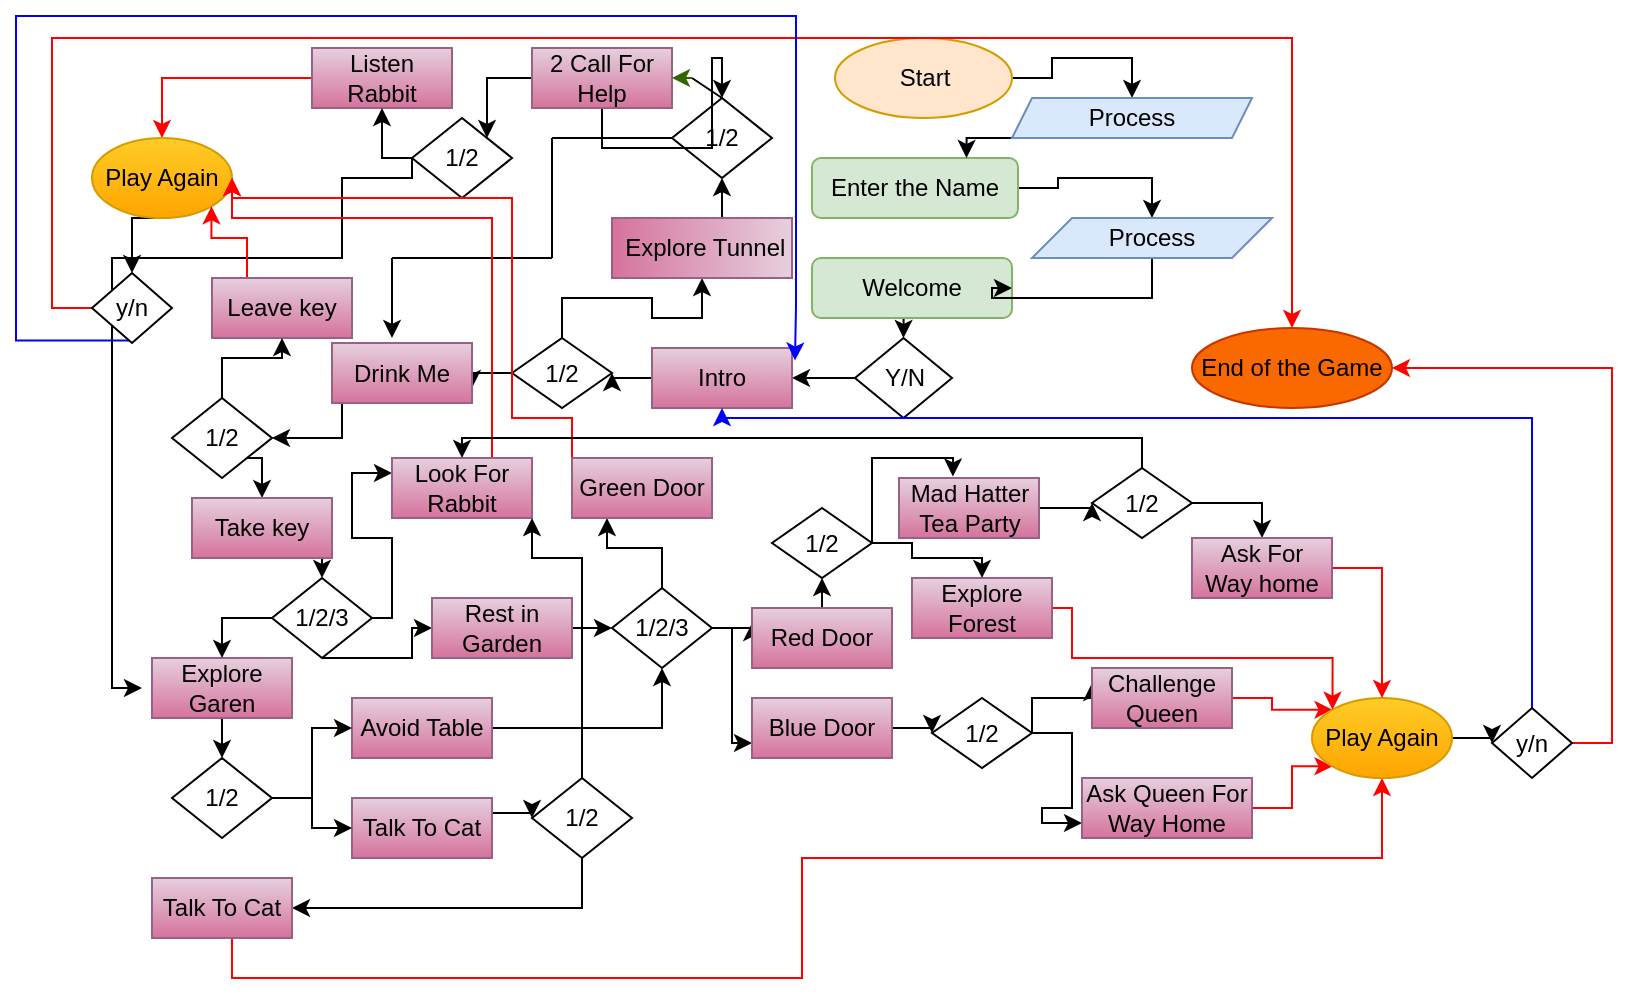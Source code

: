 <mxfile version="24.8.3">
  <diagram id="C5RBs43oDa-KdzZeNtuy" name="Page-1">
    <mxGraphModel dx="1903" dy="1716" grid="1" gridSize="10" guides="1" tooltips="1" connect="1" arrows="1" fold="1" page="1" pageScale="1" pageWidth="827" pageHeight="1169" math="0" shadow="0">
      <root>
        <mxCell id="WIyWlLk6GJQsqaUBKTNV-0" />
        <mxCell id="WIyWlLk6GJQsqaUBKTNV-1" parent="WIyWlLk6GJQsqaUBKTNV-0" />
        <mxCell id="_bW6Bb8Mx8YTXIlW3waP-9" style="edgeStyle=orthogonalEdgeStyle;rounded=0;orthogonalLoop=1;jettySize=auto;html=1;exitX=1;exitY=0.5;exitDx=0;exitDy=0;entryX=0.5;entryY=0;entryDx=0;entryDy=0;" edge="1" parent="WIyWlLk6GJQsqaUBKTNV-1" source="_bW6Bb8Mx8YTXIlW3waP-1" target="_bW6Bb8Mx8YTXIlW3waP-6">
          <mxGeometry relative="1" as="geometry" />
        </mxCell>
        <mxCell id="_bW6Bb8Mx8YTXIlW3waP-1" value="Enter the Name" style="rounded=1;whiteSpace=wrap;html=1;fillColor=#d5e8d4;strokeColor=#82b366;" vertex="1" parent="WIyWlLk6GJQsqaUBKTNV-1">
          <mxGeometry x="370" y="60" width="103" height="30" as="geometry" />
        </mxCell>
        <mxCell id="_bW6Bb8Mx8YTXIlW3waP-13" style="edgeStyle=orthogonalEdgeStyle;rounded=0;orthogonalLoop=1;jettySize=auto;html=1;exitX=0.5;exitY=1;exitDx=0;exitDy=0;entryX=0.5;entryY=0;entryDx=0;entryDy=0;" edge="1" parent="WIyWlLk6GJQsqaUBKTNV-1" source="_bW6Bb8Mx8YTXIlW3waP-2" target="_bW6Bb8Mx8YTXIlW3waP-12">
          <mxGeometry relative="1" as="geometry" />
        </mxCell>
        <mxCell id="_bW6Bb8Mx8YTXIlW3waP-2" value="Welcome" style="rounded=1;whiteSpace=wrap;html=1;fillColor=#d5e8d4;strokeColor=#82b366;" vertex="1" parent="WIyWlLk6GJQsqaUBKTNV-1">
          <mxGeometry x="370" y="110" width="100" height="30" as="geometry" />
        </mxCell>
        <mxCell id="_bW6Bb8Mx8YTXIlW3waP-8" style="edgeStyle=orthogonalEdgeStyle;rounded=0;orthogonalLoop=1;jettySize=auto;html=1;exitX=1;exitY=0.5;exitDx=0;exitDy=0;entryX=0.5;entryY=0;entryDx=0;entryDy=0;" edge="1" parent="WIyWlLk6GJQsqaUBKTNV-1" source="_bW6Bb8Mx8YTXIlW3waP-5" target="_bW6Bb8Mx8YTXIlW3waP-7">
          <mxGeometry relative="1" as="geometry" />
        </mxCell>
        <mxCell id="_bW6Bb8Mx8YTXIlW3waP-5" value="Start" style="ellipse;whiteSpace=wrap;html=1;fillColor=#ffe6cc;strokeColor=#d79b00;" vertex="1" parent="WIyWlLk6GJQsqaUBKTNV-1">
          <mxGeometry x="381.5" width="88.5" height="40" as="geometry" />
        </mxCell>
        <mxCell id="_bW6Bb8Mx8YTXIlW3waP-10" style="edgeStyle=orthogonalEdgeStyle;rounded=0;orthogonalLoop=1;jettySize=auto;html=1;exitX=0.5;exitY=1;exitDx=0;exitDy=0;entryX=1;entryY=0.5;entryDx=0;entryDy=0;" edge="1" parent="WIyWlLk6GJQsqaUBKTNV-1" source="_bW6Bb8Mx8YTXIlW3waP-6" target="_bW6Bb8Mx8YTXIlW3waP-2">
          <mxGeometry relative="1" as="geometry" />
        </mxCell>
        <mxCell id="_bW6Bb8Mx8YTXIlW3waP-6" value="Process" style="shape=parallelogram;perimeter=parallelogramPerimeter;whiteSpace=wrap;html=1;fixedSize=1;fillColor=#dae8fc;strokeColor=#6c8ebf;" vertex="1" parent="WIyWlLk6GJQsqaUBKTNV-1">
          <mxGeometry x="480" y="90" width="120" height="20" as="geometry" />
        </mxCell>
        <mxCell id="_bW6Bb8Mx8YTXIlW3waP-11" style="edgeStyle=orthogonalEdgeStyle;rounded=0;orthogonalLoop=1;jettySize=auto;html=1;exitX=0;exitY=1;exitDx=0;exitDy=0;entryX=0.75;entryY=0;entryDx=0;entryDy=0;" edge="1" parent="WIyWlLk6GJQsqaUBKTNV-1" source="_bW6Bb8Mx8YTXIlW3waP-7" target="_bW6Bb8Mx8YTXIlW3waP-1">
          <mxGeometry relative="1" as="geometry" />
        </mxCell>
        <mxCell id="_bW6Bb8Mx8YTXIlW3waP-7" value="Process" style="shape=parallelogram;perimeter=parallelogramPerimeter;whiteSpace=wrap;html=1;fixedSize=1;size=10;fillColor=#dae8fc;strokeColor=#6c8ebf;" vertex="1" parent="WIyWlLk6GJQsqaUBKTNV-1">
          <mxGeometry x="470" y="30" width="120" height="20" as="geometry" />
        </mxCell>
        <mxCell id="_bW6Bb8Mx8YTXIlW3waP-15" style="edgeStyle=orthogonalEdgeStyle;rounded=0;orthogonalLoop=1;jettySize=auto;html=1;exitX=0;exitY=0.5;exitDx=0;exitDy=0;strokeColor=#000000;" edge="1" parent="WIyWlLk6GJQsqaUBKTNV-1" source="_bW6Bb8Mx8YTXIlW3waP-12" target="_bW6Bb8Mx8YTXIlW3waP-14">
          <mxGeometry relative="1" as="geometry" />
        </mxCell>
        <mxCell id="_bW6Bb8Mx8YTXIlW3waP-12" value="Y/N" style="rhombus;whiteSpace=wrap;html=1;" vertex="1" parent="WIyWlLk6GJQsqaUBKTNV-1">
          <mxGeometry x="391.5" y="150" width="48.5" height="40" as="geometry" />
        </mxCell>
        <mxCell id="_bW6Bb8Mx8YTXIlW3waP-17" style="edgeStyle=orthogonalEdgeStyle;rounded=0;orthogonalLoop=1;jettySize=auto;html=1;exitX=0;exitY=0.5;exitDx=0;exitDy=0;entryX=1;entryY=0.5;entryDx=0;entryDy=0;" edge="1" parent="WIyWlLk6GJQsqaUBKTNV-1" source="_bW6Bb8Mx8YTXIlW3waP-14" target="_bW6Bb8Mx8YTXIlW3waP-16">
          <mxGeometry relative="1" as="geometry" />
        </mxCell>
        <mxCell id="_bW6Bb8Mx8YTXIlW3waP-14" value="Intro" style="rounded=0;whiteSpace=wrap;html=1;fillColor=#e6d0de;gradientColor=#d5739d;strokeColor=#996185;" vertex="1" parent="WIyWlLk6GJQsqaUBKTNV-1">
          <mxGeometry x="290" y="155" width="70" height="30" as="geometry" />
        </mxCell>
        <mxCell id="_bW6Bb8Mx8YTXIlW3waP-20" style="edgeStyle=orthogonalEdgeStyle;rounded=0;orthogonalLoop=1;jettySize=auto;html=1;exitX=0.5;exitY=0;exitDx=0;exitDy=0;" edge="1" parent="WIyWlLk6GJQsqaUBKTNV-1" source="_bW6Bb8Mx8YTXIlW3waP-16" target="_bW6Bb8Mx8YTXIlW3waP-18">
          <mxGeometry relative="1" as="geometry" />
        </mxCell>
        <mxCell id="_bW6Bb8Mx8YTXIlW3waP-22" style="edgeStyle=orthogonalEdgeStyle;rounded=0;orthogonalLoop=1;jettySize=auto;html=1;exitX=0;exitY=0.5;exitDx=0;exitDy=0;entryX=1;entryY=0.75;entryDx=0;entryDy=0;" edge="1" parent="WIyWlLk6GJQsqaUBKTNV-1" source="_bW6Bb8Mx8YTXIlW3waP-16" target="_bW6Bb8Mx8YTXIlW3waP-19">
          <mxGeometry relative="1" as="geometry" />
        </mxCell>
        <mxCell id="_bW6Bb8Mx8YTXIlW3waP-16" value="1/2" style="rhombus;whiteSpace=wrap;html=1;" vertex="1" parent="WIyWlLk6GJQsqaUBKTNV-1">
          <mxGeometry x="220" y="150" width="50" height="35" as="geometry" />
        </mxCell>
        <mxCell id="_bW6Bb8Mx8YTXIlW3waP-31" style="edgeStyle=orthogonalEdgeStyle;rounded=0;orthogonalLoop=1;jettySize=auto;html=1;exitX=0;exitY=0.5;exitDx=0;exitDy=0;entryX=0.5;entryY=1;entryDx=0;entryDy=0;" edge="1" parent="WIyWlLk6GJQsqaUBKTNV-1" source="_bW6Bb8Mx8YTXIlW3waP-18" target="_bW6Bb8Mx8YTXIlW3waP-23">
          <mxGeometry relative="1" as="geometry" />
        </mxCell>
        <mxCell id="_bW6Bb8Mx8YTXIlW3waP-18" value="&amp;nbsp;Explore Tunnel" style="rounded=0;whiteSpace=wrap;html=1;fillColor=#e6d0de;gradientColor=#d5739d;strokeColor=#996185;direction=south;" vertex="1" parent="WIyWlLk6GJQsqaUBKTNV-1">
          <mxGeometry x="270" y="90" width="90" height="30" as="geometry" />
        </mxCell>
        <mxCell id="_bW6Bb8Mx8YTXIlW3waP-59" style="edgeStyle=orthogonalEdgeStyle;rounded=0;orthogonalLoop=1;jettySize=auto;html=1;exitX=0.5;exitY=1;exitDx=0;exitDy=0;entryX=1;entryY=0.5;entryDx=0;entryDy=0;" edge="1" parent="WIyWlLk6GJQsqaUBKTNV-1" source="_bW6Bb8Mx8YTXIlW3waP-19" target="_bW6Bb8Mx8YTXIlW3waP-53">
          <mxGeometry relative="1" as="geometry">
            <Array as="points">
              <mxPoint x="135" y="200" />
            </Array>
          </mxGeometry>
        </mxCell>
        <mxCell id="_bW6Bb8Mx8YTXIlW3waP-19" value="Drink Me" style="rounded=0;whiteSpace=wrap;html=1;fillColor=#e6d0de;gradientColor=#d5739d;strokeColor=#996185;" vertex="1" parent="WIyWlLk6GJQsqaUBKTNV-1">
          <mxGeometry x="130" y="152.5" width="70" height="30" as="geometry" />
        </mxCell>
        <mxCell id="_bW6Bb8Mx8YTXIlW3waP-23" value="1/2" style="rhombus;whiteSpace=wrap;html=1;" vertex="1" parent="WIyWlLk6GJQsqaUBKTNV-1">
          <mxGeometry x="300" y="30" width="50" height="40" as="geometry" />
        </mxCell>
        <mxCell id="_bW6Bb8Mx8YTXIlW3waP-90" style="edgeStyle=orthogonalEdgeStyle;rounded=0;orthogonalLoop=1;jettySize=auto;html=1;exitX=0.5;exitY=1;exitDx=0;exitDy=0;entryX=0.5;entryY=0;entryDx=0;entryDy=0;" edge="1" parent="WIyWlLk6GJQsqaUBKTNV-1" source="_bW6Bb8Mx8YTXIlW3waP-24" target="_bW6Bb8Mx8YTXIlW3waP-89">
          <mxGeometry relative="1" as="geometry" />
        </mxCell>
        <mxCell id="_bW6Bb8Mx8YTXIlW3waP-24" value="Explore Garen" style="rounded=0;whiteSpace=wrap;html=1;fillColor=#e6d0de;gradientColor=#d5739d;strokeColor=#996185;" vertex="1" parent="WIyWlLk6GJQsqaUBKTNV-1">
          <mxGeometry x="40" y="310" width="70" height="30" as="geometry" />
        </mxCell>
        <mxCell id="_bW6Bb8Mx8YTXIlW3waP-51" style="edgeStyle=orthogonalEdgeStyle;rounded=0;orthogonalLoop=1;jettySize=auto;html=1;exitX=0;exitY=0.5;exitDx=0;exitDy=0;entryX=0.5;entryY=0;entryDx=0;entryDy=0;strokeColor=#FF0000;" edge="1" parent="WIyWlLk6GJQsqaUBKTNV-1" source="_bW6Bb8Mx8YTXIlW3waP-25" target="_bW6Bb8Mx8YTXIlW3waP-40">
          <mxGeometry relative="1" as="geometry" />
        </mxCell>
        <mxCell id="_bW6Bb8Mx8YTXIlW3waP-25" value="Listen Rabbit" style="rounded=0;whiteSpace=wrap;html=1;fillColor=#e6d0de;gradientColor=#d5739d;strokeColor=#996185;" vertex="1" parent="WIyWlLk6GJQsqaUBKTNV-1">
          <mxGeometry x="120" y="5" width="70" height="30" as="geometry" />
        </mxCell>
        <mxCell id="_bW6Bb8Mx8YTXIlW3waP-29" style="edgeStyle=orthogonalEdgeStyle;rounded=0;orthogonalLoop=1;jettySize=auto;html=1;exitX=0.5;exitY=1;exitDx=0;exitDy=0;" edge="1" parent="WIyWlLk6GJQsqaUBKTNV-1" source="_bW6Bb8Mx8YTXIlW3waP-26" target="_bW6Bb8Mx8YTXIlW3waP-26">
          <mxGeometry relative="1" as="geometry" />
        </mxCell>
        <mxCell id="_bW6Bb8Mx8YTXIlW3waP-50" style="edgeStyle=orthogonalEdgeStyle;rounded=0;orthogonalLoop=1;jettySize=auto;html=1;exitX=0;exitY=0.5;exitDx=0;exitDy=0;entryX=1;entryY=0;entryDx=0;entryDy=0;" edge="1" parent="WIyWlLk6GJQsqaUBKTNV-1" source="_bW6Bb8Mx8YTXIlW3waP-26" target="_bW6Bb8Mx8YTXIlW3waP-41">
          <mxGeometry relative="1" as="geometry" />
        </mxCell>
        <mxCell id="_bW6Bb8Mx8YTXIlW3waP-137" value="" style="edgeStyle=orthogonalEdgeStyle;rounded=0;orthogonalLoop=1;jettySize=auto;html=1;" edge="1" parent="WIyWlLk6GJQsqaUBKTNV-1" source="_bW6Bb8Mx8YTXIlW3waP-26" target="_bW6Bb8Mx8YTXIlW3waP-23">
          <mxGeometry relative="1" as="geometry" />
        </mxCell>
        <mxCell id="_bW6Bb8Mx8YTXIlW3waP-26" value="2 Call For Help" style="rounded=0;whiteSpace=wrap;html=1;fillColor=#e6d0de;gradientColor=#d5739d;strokeColor=#996185;" vertex="1" parent="WIyWlLk6GJQsqaUBKTNV-1">
          <mxGeometry x="230" y="5" width="70" height="30" as="geometry" />
        </mxCell>
        <mxCell id="_bW6Bb8Mx8YTXIlW3waP-36" value="" style="endArrow=none;html=1;rounded=0;entryX=0;entryY=0.5;entryDx=0;entryDy=0;strokeColor=#000000;" edge="1" parent="WIyWlLk6GJQsqaUBKTNV-1" target="_bW6Bb8Mx8YTXIlW3waP-23">
          <mxGeometry width="50" height="50" relative="1" as="geometry">
            <mxPoint x="240" y="50" as="sourcePoint" />
            <mxPoint x="440" y="250" as="targetPoint" />
          </mxGeometry>
        </mxCell>
        <mxCell id="_bW6Bb8Mx8YTXIlW3waP-37" value="" style="endArrow=none;html=1;rounded=0;strokeColor=#000000;" edge="1" parent="WIyWlLk6GJQsqaUBKTNV-1">
          <mxGeometry width="50" height="50" relative="1" as="geometry">
            <mxPoint x="240" y="110" as="sourcePoint" />
            <mxPoint x="240" y="50" as="targetPoint" />
          </mxGeometry>
        </mxCell>
        <mxCell id="_bW6Bb8Mx8YTXIlW3waP-38" value="" style="endArrow=none;html=1;rounded=0;strokeColor=#000000;" edge="1" parent="WIyWlLk6GJQsqaUBKTNV-1">
          <mxGeometry width="50" height="50" relative="1" as="geometry">
            <mxPoint x="160" y="110" as="sourcePoint" />
            <mxPoint x="240" y="110" as="targetPoint" />
          </mxGeometry>
        </mxCell>
        <mxCell id="_bW6Bb8Mx8YTXIlW3waP-39" value="" style="endArrow=classic;html=1;rounded=0;strokeColor=#000000;" edge="1" parent="WIyWlLk6GJQsqaUBKTNV-1">
          <mxGeometry width="50" height="50" relative="1" as="geometry">
            <mxPoint x="160" y="110" as="sourcePoint" />
            <mxPoint x="160" y="150" as="targetPoint" />
          </mxGeometry>
        </mxCell>
        <mxCell id="_bW6Bb8Mx8YTXIlW3waP-130" style="edgeStyle=orthogonalEdgeStyle;rounded=0;orthogonalLoop=1;jettySize=auto;html=1;exitX=0.5;exitY=1;exitDx=0;exitDy=0;entryX=0.5;entryY=0;entryDx=0;entryDy=0;" edge="1" parent="WIyWlLk6GJQsqaUBKTNV-1" source="_bW6Bb8Mx8YTXIlW3waP-40" target="_bW6Bb8Mx8YTXIlW3waP-126">
          <mxGeometry relative="1" as="geometry" />
        </mxCell>
        <mxCell id="_bW6Bb8Mx8YTXIlW3waP-40" value="Play Again" style="ellipse;whiteSpace=wrap;html=1;fillColor=#ffcd28;gradientColor=#ffa500;strokeColor=#d79b00;" vertex="1" parent="WIyWlLk6GJQsqaUBKTNV-1">
          <mxGeometry x="10" y="50" width="70" height="40" as="geometry" />
        </mxCell>
        <mxCell id="_bW6Bb8Mx8YTXIlW3waP-49" style="edgeStyle=orthogonalEdgeStyle;rounded=0;orthogonalLoop=1;jettySize=auto;html=1;exitX=0;exitY=0.5;exitDx=0;exitDy=0;entryX=0.5;entryY=1;entryDx=0;entryDy=0;strokeColor=#000000;" edge="1" parent="WIyWlLk6GJQsqaUBKTNV-1" source="_bW6Bb8Mx8YTXIlW3waP-41" target="_bW6Bb8Mx8YTXIlW3waP-25">
          <mxGeometry relative="1" as="geometry" />
        </mxCell>
        <mxCell id="_bW6Bb8Mx8YTXIlW3waP-57" style="edgeStyle=orthogonalEdgeStyle;rounded=0;orthogonalLoop=1;jettySize=auto;html=1;exitX=0;exitY=0.5;exitDx=0;exitDy=0;entryX=0;entryY=0.5;entryDx=0;entryDy=0;" edge="1" parent="WIyWlLk6GJQsqaUBKTNV-1" source="_bW6Bb8Mx8YTXIlW3waP-41">
          <mxGeometry relative="1" as="geometry">
            <mxPoint x="190" y="80" as="sourcePoint" />
            <mxPoint x="35" y="325" as="targetPoint" />
            <Array as="points">
              <mxPoint x="170" y="70" />
              <mxPoint x="135" y="70" />
              <mxPoint x="135" y="110" />
              <mxPoint x="20" y="110" />
              <mxPoint x="20" y="325" />
            </Array>
          </mxGeometry>
        </mxCell>
        <mxCell id="_bW6Bb8Mx8YTXIlW3waP-41" value="1/2" style="rhombus;whiteSpace=wrap;html=1;" vertex="1" parent="WIyWlLk6GJQsqaUBKTNV-1">
          <mxGeometry x="170" y="40" width="50" height="40" as="geometry" />
        </mxCell>
        <mxCell id="_bW6Bb8Mx8YTXIlW3waP-46" value="" style="endArrow=classic;html=1;rounded=0;entryX=1;entryY=0.5;entryDx=0;entryDy=0;strokeColor=#336600;" edge="1" parent="WIyWlLk6GJQsqaUBKTNV-1" target="_bW6Bb8Mx8YTXIlW3waP-26">
          <mxGeometry width="50" height="50" relative="1" as="geometry">
            <mxPoint x="310" y="20" as="sourcePoint" />
            <mxPoint x="440" y="250" as="targetPoint" />
            <Array as="points" />
          </mxGeometry>
        </mxCell>
        <mxCell id="_bW6Bb8Mx8YTXIlW3waP-47" value="" style="endArrow=none;html=1;rounded=0;entryX=0.5;entryY=0;entryDx=0;entryDy=0;" edge="1" parent="WIyWlLk6GJQsqaUBKTNV-1" target="_bW6Bb8Mx8YTXIlW3waP-23">
          <mxGeometry width="50" height="50" relative="1" as="geometry">
            <mxPoint x="310" y="20" as="sourcePoint" />
            <mxPoint x="440" y="250" as="targetPoint" />
          </mxGeometry>
        </mxCell>
        <mxCell id="_bW6Bb8Mx8YTXIlW3waP-64" style="edgeStyle=orthogonalEdgeStyle;rounded=0;orthogonalLoop=1;jettySize=auto;html=1;exitX=1;exitY=1;exitDx=0;exitDy=0;entryX=0.5;entryY=0;entryDx=0;entryDy=0;" edge="1" parent="WIyWlLk6GJQsqaUBKTNV-1" source="_bW6Bb8Mx8YTXIlW3waP-53" target="_bW6Bb8Mx8YTXIlW3waP-63">
          <mxGeometry relative="1" as="geometry" />
        </mxCell>
        <mxCell id="_bW6Bb8Mx8YTXIlW3waP-53" value="1/2" style="rhombus;whiteSpace=wrap;html=1;" vertex="1" parent="WIyWlLk6GJQsqaUBKTNV-1">
          <mxGeometry x="50" y="180" width="50" height="40" as="geometry" />
        </mxCell>
        <mxCell id="_bW6Bb8Mx8YTXIlW3waP-56" style="edgeStyle=orthogonalEdgeStyle;rounded=0;orthogonalLoop=1;jettySize=auto;html=1;exitX=0.5;exitY=1;exitDx=0;exitDy=0;" edge="1" parent="WIyWlLk6GJQsqaUBKTNV-1" source="_bW6Bb8Mx8YTXIlW3waP-24" target="_bW6Bb8Mx8YTXIlW3waP-24">
          <mxGeometry relative="1" as="geometry" />
        </mxCell>
        <mxCell id="_bW6Bb8Mx8YTXIlW3waP-62" style="edgeStyle=orthogonalEdgeStyle;rounded=0;orthogonalLoop=1;jettySize=auto;html=1;exitX=0.25;exitY=0;exitDx=0;exitDy=0;entryX=1;entryY=1;entryDx=0;entryDy=0;strokeColor=#FF0000;" edge="1" parent="WIyWlLk6GJQsqaUBKTNV-1" source="_bW6Bb8Mx8YTXIlW3waP-60" target="_bW6Bb8Mx8YTXIlW3waP-40">
          <mxGeometry relative="1" as="geometry" />
        </mxCell>
        <mxCell id="_bW6Bb8Mx8YTXIlW3waP-60" value="Leave key" style="rounded=0;whiteSpace=wrap;html=1;fillColor=#e6d0de;gradientColor=#d5739d;strokeColor=#996185;" vertex="1" parent="WIyWlLk6GJQsqaUBKTNV-1">
          <mxGeometry x="70" y="120" width="70" height="30" as="geometry" />
        </mxCell>
        <mxCell id="_bW6Bb8Mx8YTXIlW3waP-61" style="edgeStyle=orthogonalEdgeStyle;rounded=0;orthogonalLoop=1;jettySize=auto;html=1;exitX=0.5;exitY=0;exitDx=0;exitDy=0;" edge="1" parent="WIyWlLk6GJQsqaUBKTNV-1" source="_bW6Bb8Mx8YTXIlW3waP-53" target="_bW6Bb8Mx8YTXIlW3waP-60">
          <mxGeometry relative="1" as="geometry" />
        </mxCell>
        <mxCell id="_bW6Bb8Mx8YTXIlW3waP-66" style="edgeStyle=orthogonalEdgeStyle;rounded=0;orthogonalLoop=1;jettySize=auto;html=1;exitX=0.75;exitY=1;exitDx=0;exitDy=0;entryX=0.5;entryY=0;entryDx=0;entryDy=0;" edge="1" parent="WIyWlLk6GJQsqaUBKTNV-1" source="_bW6Bb8Mx8YTXIlW3waP-63" target="_bW6Bb8Mx8YTXIlW3waP-65">
          <mxGeometry relative="1" as="geometry" />
        </mxCell>
        <mxCell id="_bW6Bb8Mx8YTXIlW3waP-63" value="Take key" style="rounded=0;whiteSpace=wrap;html=1;fillColor=#e6d0de;gradientColor=#d5739d;strokeColor=#996185;" vertex="1" parent="WIyWlLk6GJQsqaUBKTNV-1">
          <mxGeometry x="60" y="230" width="70" height="30" as="geometry" />
        </mxCell>
        <mxCell id="_bW6Bb8Mx8YTXIlW3waP-67" style="edgeStyle=orthogonalEdgeStyle;rounded=0;orthogonalLoop=1;jettySize=auto;html=1;exitX=0;exitY=0.5;exitDx=0;exitDy=0;entryX=0.5;entryY=0;entryDx=0;entryDy=0;" edge="1" parent="WIyWlLk6GJQsqaUBKTNV-1" source="_bW6Bb8Mx8YTXIlW3waP-65" target="_bW6Bb8Mx8YTXIlW3waP-24">
          <mxGeometry relative="1" as="geometry" />
        </mxCell>
        <mxCell id="_bW6Bb8Mx8YTXIlW3waP-70" style="edgeStyle=orthogonalEdgeStyle;rounded=0;orthogonalLoop=1;jettySize=auto;html=1;exitX=1;exitY=0.5;exitDx=0;exitDy=0;entryX=0;entryY=0.25;entryDx=0;entryDy=0;" edge="1" parent="WIyWlLk6GJQsqaUBKTNV-1" source="_bW6Bb8Mx8YTXIlW3waP-65" target="_bW6Bb8Mx8YTXIlW3waP-68">
          <mxGeometry relative="1" as="geometry">
            <Array as="points">
              <mxPoint x="160" y="290" />
              <mxPoint x="160" y="250" />
              <mxPoint x="140" y="250" />
              <mxPoint x="140" y="218" />
            </Array>
          </mxGeometry>
        </mxCell>
        <mxCell id="_bW6Bb8Mx8YTXIlW3waP-72" style="edgeStyle=orthogonalEdgeStyle;rounded=0;orthogonalLoop=1;jettySize=auto;html=1;exitX=0.5;exitY=1;exitDx=0;exitDy=0;entryX=0;entryY=0.5;entryDx=0;entryDy=0;" edge="1" parent="WIyWlLk6GJQsqaUBKTNV-1" source="_bW6Bb8Mx8YTXIlW3waP-65" target="_bW6Bb8Mx8YTXIlW3waP-69">
          <mxGeometry relative="1" as="geometry">
            <Array as="points">
              <mxPoint x="170" y="310" />
              <mxPoint x="170" y="295" />
            </Array>
          </mxGeometry>
        </mxCell>
        <mxCell id="_bW6Bb8Mx8YTXIlW3waP-65" value="1/2/3" style="rhombus;whiteSpace=wrap;html=1;" vertex="1" parent="WIyWlLk6GJQsqaUBKTNV-1">
          <mxGeometry x="100" y="270" width="50" height="40" as="geometry" />
        </mxCell>
        <mxCell id="_bW6Bb8Mx8YTXIlW3waP-71" style="edgeStyle=orthogonalEdgeStyle;rounded=0;orthogonalLoop=1;jettySize=auto;html=1;exitX=0.5;exitY=0;exitDx=0;exitDy=0;entryX=1;entryY=0.5;entryDx=0;entryDy=0;strokeColor=#FF0000;" edge="1" parent="WIyWlLk6GJQsqaUBKTNV-1" source="_bW6Bb8Mx8YTXIlW3waP-68" target="_bW6Bb8Mx8YTXIlW3waP-40">
          <mxGeometry relative="1" as="geometry">
            <Array as="points">
              <mxPoint x="210" y="210" />
              <mxPoint x="210" y="90" />
              <mxPoint x="80" y="90" />
            </Array>
          </mxGeometry>
        </mxCell>
        <mxCell id="_bW6Bb8Mx8YTXIlW3waP-68" value="Look For Rabbit" style="rounded=0;whiteSpace=wrap;html=1;fillColor=#e6d0de;gradientColor=#d5739d;strokeColor=#996185;" vertex="1" parent="WIyWlLk6GJQsqaUBKTNV-1">
          <mxGeometry x="160" y="210" width="70" height="30" as="geometry" />
        </mxCell>
        <mxCell id="_bW6Bb8Mx8YTXIlW3waP-78" style="edgeStyle=orthogonalEdgeStyle;rounded=0;orthogonalLoop=1;jettySize=auto;html=1;exitX=1;exitY=0.5;exitDx=0;exitDy=0;entryX=0;entryY=0.5;entryDx=0;entryDy=0;" edge="1" parent="WIyWlLk6GJQsqaUBKTNV-1" source="_bW6Bb8Mx8YTXIlW3waP-69" target="_bW6Bb8Mx8YTXIlW3waP-73">
          <mxGeometry relative="1" as="geometry" />
        </mxCell>
        <mxCell id="_bW6Bb8Mx8YTXIlW3waP-69" value="Rest in Garden" style="rounded=0;whiteSpace=wrap;html=1;fillColor=#e6d0de;gradientColor=#d5739d;strokeColor=#996185;" vertex="1" parent="WIyWlLk6GJQsqaUBKTNV-1">
          <mxGeometry x="180" y="280" width="70" height="30" as="geometry" />
        </mxCell>
        <mxCell id="_bW6Bb8Mx8YTXIlW3waP-80" style="edgeStyle=orthogonalEdgeStyle;rounded=0;orthogonalLoop=1;jettySize=auto;html=1;exitX=1;exitY=0.5;exitDx=0;exitDy=0;entryX=0;entryY=0.25;entryDx=0;entryDy=0;" edge="1" parent="WIyWlLk6GJQsqaUBKTNV-1" source="_bW6Bb8Mx8YTXIlW3waP-73" target="_bW6Bb8Mx8YTXIlW3waP-75">
          <mxGeometry relative="1" as="geometry" />
        </mxCell>
        <mxCell id="_bW6Bb8Mx8YTXIlW3waP-81" style="edgeStyle=orthogonalEdgeStyle;rounded=0;orthogonalLoop=1;jettySize=auto;html=1;exitX=1;exitY=0.5;exitDx=0;exitDy=0;entryX=0;entryY=0.75;entryDx=0;entryDy=0;" edge="1" parent="WIyWlLk6GJQsqaUBKTNV-1" source="_bW6Bb8Mx8YTXIlW3waP-73" target="_bW6Bb8Mx8YTXIlW3waP-76">
          <mxGeometry relative="1" as="geometry">
            <Array as="points">
              <mxPoint x="330" y="295" />
              <mxPoint x="330" y="353" />
            </Array>
          </mxGeometry>
        </mxCell>
        <mxCell id="_bW6Bb8Mx8YTXIlW3waP-83" style="edgeStyle=orthogonalEdgeStyle;rounded=0;orthogonalLoop=1;jettySize=auto;html=1;exitX=0.5;exitY=0;exitDx=0;exitDy=0;entryX=0.25;entryY=1;entryDx=0;entryDy=0;" edge="1" parent="WIyWlLk6GJQsqaUBKTNV-1" source="_bW6Bb8Mx8YTXIlW3waP-73" target="_bW6Bb8Mx8YTXIlW3waP-74">
          <mxGeometry relative="1" as="geometry" />
        </mxCell>
        <mxCell id="_bW6Bb8Mx8YTXIlW3waP-73" value="1/2/3" style="rhombus;whiteSpace=wrap;html=1;" vertex="1" parent="WIyWlLk6GJQsqaUBKTNV-1">
          <mxGeometry x="270" y="275" width="50" height="40" as="geometry" />
        </mxCell>
        <mxCell id="_bW6Bb8Mx8YTXIlW3waP-84" style="edgeStyle=orthogonalEdgeStyle;rounded=0;orthogonalLoop=1;jettySize=auto;html=1;exitX=0;exitY=0.5;exitDx=0;exitDy=0;entryX=1;entryY=0.5;entryDx=0;entryDy=0;strokeColor=#FF0000;" edge="1" parent="WIyWlLk6GJQsqaUBKTNV-1" source="_bW6Bb8Mx8YTXIlW3waP-74" target="_bW6Bb8Mx8YTXIlW3waP-40">
          <mxGeometry relative="1" as="geometry">
            <Array as="points">
              <mxPoint x="250" y="190" />
              <mxPoint x="220" y="190" />
              <mxPoint x="220" y="80" />
              <mxPoint x="80" y="80" />
            </Array>
          </mxGeometry>
        </mxCell>
        <mxCell id="_bW6Bb8Mx8YTXIlW3waP-74" value="Green Door" style="rounded=0;whiteSpace=wrap;html=1;fillColor=#e6d0de;gradientColor=#d5739d;strokeColor=#996185;" vertex="1" parent="WIyWlLk6GJQsqaUBKTNV-1">
          <mxGeometry x="250" y="210" width="70" height="30" as="geometry" />
        </mxCell>
        <mxCell id="_bW6Bb8Mx8YTXIlW3waP-115" style="edgeStyle=orthogonalEdgeStyle;rounded=0;orthogonalLoop=1;jettySize=auto;html=1;exitX=0.5;exitY=0;exitDx=0;exitDy=0;entryX=0.5;entryY=1;entryDx=0;entryDy=0;" edge="1" parent="WIyWlLk6GJQsqaUBKTNV-1" source="_bW6Bb8Mx8YTXIlW3waP-75" target="_bW6Bb8Mx8YTXIlW3waP-114">
          <mxGeometry relative="1" as="geometry" />
        </mxCell>
        <mxCell id="_bW6Bb8Mx8YTXIlW3waP-75" value="Red Door" style="rounded=0;whiteSpace=wrap;html=1;fillColor=#e6d0de;gradientColor=#d5739d;strokeColor=#996185;" vertex="1" parent="WIyWlLk6GJQsqaUBKTNV-1">
          <mxGeometry x="340" y="285" width="70" height="30" as="geometry" />
        </mxCell>
        <mxCell id="_bW6Bb8Mx8YTXIlW3waP-104" style="edgeStyle=orthogonalEdgeStyle;rounded=0;orthogonalLoop=1;jettySize=auto;html=1;exitX=1;exitY=0.5;exitDx=0;exitDy=0;entryX=0;entryY=0.5;entryDx=0;entryDy=0;" edge="1" parent="WIyWlLk6GJQsqaUBKTNV-1" source="_bW6Bb8Mx8YTXIlW3waP-76" target="_bW6Bb8Mx8YTXIlW3waP-101">
          <mxGeometry relative="1" as="geometry" />
        </mxCell>
        <mxCell id="_bW6Bb8Mx8YTXIlW3waP-76" value="Blue Door" style="rounded=0;whiteSpace=wrap;html=1;fillColor=#e6d0de;gradientColor=#d5739d;strokeColor=#996185;" vertex="1" parent="WIyWlLk6GJQsqaUBKTNV-1">
          <mxGeometry x="340" y="330" width="70" height="30" as="geometry" />
        </mxCell>
        <mxCell id="_bW6Bb8Mx8YTXIlW3waP-93" style="edgeStyle=orthogonalEdgeStyle;rounded=0;orthogonalLoop=1;jettySize=auto;html=1;exitX=1;exitY=0.5;exitDx=0;exitDy=0;entryX=0.5;entryY=1;entryDx=0;entryDy=0;" edge="1" parent="WIyWlLk6GJQsqaUBKTNV-1" source="_bW6Bb8Mx8YTXIlW3waP-86" target="_bW6Bb8Mx8YTXIlW3waP-73">
          <mxGeometry relative="1" as="geometry" />
        </mxCell>
        <mxCell id="_bW6Bb8Mx8YTXIlW3waP-86" value="Avoid Table" style="rounded=0;whiteSpace=wrap;html=1;fillColor=#e6d0de;gradientColor=#d5739d;strokeColor=#996185;" vertex="1" parent="WIyWlLk6GJQsqaUBKTNV-1">
          <mxGeometry x="140" y="330" width="70" height="30" as="geometry" />
        </mxCell>
        <mxCell id="_bW6Bb8Mx8YTXIlW3waP-95" style="edgeStyle=orthogonalEdgeStyle;rounded=0;orthogonalLoop=1;jettySize=auto;html=1;exitX=1;exitY=0.25;exitDx=0;exitDy=0;entryX=0;entryY=0.5;entryDx=0;entryDy=0;" edge="1" parent="WIyWlLk6GJQsqaUBKTNV-1" source="_bW6Bb8Mx8YTXIlW3waP-87" target="_bW6Bb8Mx8YTXIlW3waP-94">
          <mxGeometry relative="1" as="geometry" />
        </mxCell>
        <mxCell id="_bW6Bb8Mx8YTXIlW3waP-87" value="Talk To Cat" style="rounded=0;whiteSpace=wrap;html=1;fillColor=#e6d0de;gradientColor=#d5739d;strokeColor=#996185;" vertex="1" parent="WIyWlLk6GJQsqaUBKTNV-1">
          <mxGeometry x="140" y="380" width="70" height="30" as="geometry" />
        </mxCell>
        <mxCell id="_bW6Bb8Mx8YTXIlW3waP-91" style="edgeStyle=orthogonalEdgeStyle;rounded=0;orthogonalLoop=1;jettySize=auto;html=1;exitX=1;exitY=0.5;exitDx=0;exitDy=0;entryX=0;entryY=0.5;entryDx=0;entryDy=0;" edge="1" parent="WIyWlLk6GJQsqaUBKTNV-1" source="_bW6Bb8Mx8YTXIlW3waP-89" target="_bW6Bb8Mx8YTXIlW3waP-86">
          <mxGeometry relative="1" as="geometry" />
        </mxCell>
        <mxCell id="_bW6Bb8Mx8YTXIlW3waP-92" style="edgeStyle=orthogonalEdgeStyle;rounded=0;orthogonalLoop=1;jettySize=auto;html=1;exitX=1;exitY=0.5;exitDx=0;exitDy=0;entryX=0;entryY=0.5;entryDx=0;entryDy=0;" edge="1" parent="WIyWlLk6GJQsqaUBKTNV-1" source="_bW6Bb8Mx8YTXIlW3waP-89" target="_bW6Bb8Mx8YTXIlW3waP-87">
          <mxGeometry relative="1" as="geometry" />
        </mxCell>
        <mxCell id="_bW6Bb8Mx8YTXIlW3waP-89" value="1/2" style="rhombus;whiteSpace=wrap;html=1;" vertex="1" parent="WIyWlLk6GJQsqaUBKTNV-1">
          <mxGeometry x="50" y="360" width="50" height="40" as="geometry" />
        </mxCell>
        <mxCell id="_bW6Bb8Mx8YTXIlW3waP-96" style="edgeStyle=orthogonalEdgeStyle;rounded=0;orthogonalLoop=1;jettySize=auto;html=1;exitX=0.5;exitY=0;exitDx=0;exitDy=0;entryX=1;entryY=1;entryDx=0;entryDy=0;" edge="1" parent="WIyWlLk6GJQsqaUBKTNV-1" source="_bW6Bb8Mx8YTXIlW3waP-94" target="_bW6Bb8Mx8YTXIlW3waP-68">
          <mxGeometry relative="1" as="geometry">
            <Array as="points">
              <mxPoint x="255" y="260" />
              <mxPoint x="230" y="260" />
            </Array>
          </mxGeometry>
        </mxCell>
        <mxCell id="_bW6Bb8Mx8YTXIlW3waP-98" style="edgeStyle=orthogonalEdgeStyle;rounded=0;orthogonalLoop=1;jettySize=auto;html=1;exitX=0.5;exitY=1;exitDx=0;exitDy=0;entryX=1;entryY=0.5;entryDx=0;entryDy=0;" edge="1" parent="WIyWlLk6GJQsqaUBKTNV-1" source="_bW6Bb8Mx8YTXIlW3waP-94" target="_bW6Bb8Mx8YTXIlW3waP-97">
          <mxGeometry relative="1" as="geometry" />
        </mxCell>
        <mxCell id="_bW6Bb8Mx8YTXIlW3waP-94" value="1/2" style="rhombus;whiteSpace=wrap;html=1;" vertex="1" parent="WIyWlLk6GJQsqaUBKTNV-1">
          <mxGeometry x="230" y="370" width="50" height="40" as="geometry" />
        </mxCell>
        <mxCell id="_bW6Bb8Mx8YTXIlW3waP-124" style="edgeStyle=orthogonalEdgeStyle;rounded=0;orthogonalLoop=1;jettySize=auto;html=1;exitX=0.5;exitY=1;exitDx=0;exitDy=0;entryX=0.5;entryY=1;entryDx=0;entryDy=0;strokeColor=#FF0000;" edge="1" parent="WIyWlLk6GJQsqaUBKTNV-1" source="_bW6Bb8Mx8YTXIlW3waP-97" target="_bW6Bb8Mx8YTXIlW3waP-108">
          <mxGeometry relative="1" as="geometry">
            <mxPoint x="80" y="490" as="sourcePoint" />
            <mxPoint x="660" y="410" as="targetPoint" />
            <Array as="points">
              <mxPoint x="80" y="450" />
              <mxPoint x="80" y="470" />
              <mxPoint x="365" y="470" />
              <mxPoint x="365" y="410" />
              <mxPoint x="655" y="410" />
            </Array>
          </mxGeometry>
        </mxCell>
        <mxCell id="_bW6Bb8Mx8YTXIlW3waP-97" value="Talk To Cat" style="rounded=0;whiteSpace=wrap;html=1;fillColor=#e6d0de;gradientColor=#d5739d;strokeColor=#996185;" vertex="1" parent="WIyWlLk6GJQsqaUBKTNV-1">
          <mxGeometry x="40" y="420" width="70" height="30" as="geometry" />
        </mxCell>
        <mxCell id="_bW6Bb8Mx8YTXIlW3waP-105" style="edgeStyle=orthogonalEdgeStyle;rounded=0;orthogonalLoop=1;jettySize=auto;html=1;exitX=1;exitY=0.5;exitDx=0;exitDy=0;entryX=0;entryY=0.25;entryDx=0;entryDy=0;" edge="1" parent="WIyWlLk6GJQsqaUBKTNV-1" source="_bW6Bb8Mx8YTXIlW3waP-101" target="_bW6Bb8Mx8YTXIlW3waP-102">
          <mxGeometry relative="1" as="geometry">
            <Array as="points">
              <mxPoint x="480" y="330" />
              <mxPoint x="510" y="330" />
            </Array>
          </mxGeometry>
        </mxCell>
        <mxCell id="_bW6Bb8Mx8YTXIlW3waP-107" style="edgeStyle=orthogonalEdgeStyle;rounded=0;orthogonalLoop=1;jettySize=auto;html=1;exitX=1;exitY=0.5;exitDx=0;exitDy=0;entryX=0;entryY=0.75;entryDx=0;entryDy=0;" edge="1" parent="WIyWlLk6GJQsqaUBKTNV-1" source="_bW6Bb8Mx8YTXIlW3waP-101" target="_bW6Bb8Mx8YTXIlW3waP-103">
          <mxGeometry relative="1" as="geometry" />
        </mxCell>
        <mxCell id="_bW6Bb8Mx8YTXIlW3waP-101" value="1/2" style="rhombus;whiteSpace=wrap;html=1;" vertex="1" parent="WIyWlLk6GJQsqaUBKTNV-1">
          <mxGeometry x="430" y="330" width="50" height="35" as="geometry" />
        </mxCell>
        <mxCell id="_bW6Bb8Mx8YTXIlW3waP-109" style="edgeStyle=orthogonalEdgeStyle;rounded=0;orthogonalLoop=1;jettySize=auto;html=1;exitX=1;exitY=0.5;exitDx=0;exitDy=0;entryX=0;entryY=0;entryDx=0;entryDy=0;strokeColor=#FF0000;" edge="1" parent="WIyWlLk6GJQsqaUBKTNV-1" source="_bW6Bb8Mx8YTXIlW3waP-102" target="_bW6Bb8Mx8YTXIlW3waP-108">
          <mxGeometry relative="1" as="geometry" />
        </mxCell>
        <mxCell id="_bW6Bb8Mx8YTXIlW3waP-102" value="Challenge Queen" style="rounded=0;whiteSpace=wrap;html=1;fillColor=#e6d0de;gradientColor=#d5739d;strokeColor=#996185;" vertex="1" parent="WIyWlLk6GJQsqaUBKTNV-1">
          <mxGeometry x="510" y="315" width="70" height="30" as="geometry" />
        </mxCell>
        <mxCell id="_bW6Bb8Mx8YTXIlW3waP-110" style="edgeStyle=orthogonalEdgeStyle;rounded=0;orthogonalLoop=1;jettySize=auto;html=1;exitX=1;exitY=0.5;exitDx=0;exitDy=0;entryX=0;entryY=1;entryDx=0;entryDy=0;strokeColor=#FF0000;" edge="1" parent="WIyWlLk6GJQsqaUBKTNV-1" source="_bW6Bb8Mx8YTXIlW3waP-103" target="_bW6Bb8Mx8YTXIlW3waP-108">
          <mxGeometry relative="1" as="geometry" />
        </mxCell>
        <mxCell id="_bW6Bb8Mx8YTXIlW3waP-103" value="Ask Queen For Way Home" style="rounded=0;whiteSpace=wrap;html=1;fillColor=#e6d0de;gradientColor=#d5739d;strokeColor=#996185;" vertex="1" parent="WIyWlLk6GJQsqaUBKTNV-1">
          <mxGeometry x="505" y="370" width="85" height="30" as="geometry" />
        </mxCell>
        <mxCell id="_bW6Bb8Mx8YTXIlW3waP-128" style="edgeStyle=orthogonalEdgeStyle;rounded=0;orthogonalLoop=1;jettySize=auto;html=1;exitX=1;exitY=0.5;exitDx=0;exitDy=0;entryX=0;entryY=0.5;entryDx=0;entryDy=0;" edge="1" parent="WIyWlLk6GJQsqaUBKTNV-1" source="_bW6Bb8Mx8YTXIlW3waP-108" target="_bW6Bb8Mx8YTXIlW3waP-125">
          <mxGeometry relative="1" as="geometry" />
        </mxCell>
        <mxCell id="_bW6Bb8Mx8YTXIlW3waP-108" value="Play Again" style="ellipse;whiteSpace=wrap;html=1;fillColor=#ffcd28;gradientColor=#ffa500;strokeColor=#d79b00;" vertex="1" parent="WIyWlLk6GJQsqaUBKTNV-1">
          <mxGeometry x="620" y="330" width="70" height="40" as="geometry" />
        </mxCell>
        <mxCell id="_bW6Bb8Mx8YTXIlW3waP-119" style="edgeStyle=orthogonalEdgeStyle;rounded=0;orthogonalLoop=1;jettySize=auto;html=1;exitX=1;exitY=0.5;exitDx=0;exitDy=0;entryX=0;entryY=0.5;entryDx=0;entryDy=0;" edge="1" parent="WIyWlLk6GJQsqaUBKTNV-1" source="_bW6Bb8Mx8YTXIlW3waP-111" target="_bW6Bb8Mx8YTXIlW3waP-118">
          <mxGeometry relative="1" as="geometry" />
        </mxCell>
        <mxCell id="_bW6Bb8Mx8YTXIlW3waP-111" value="Mad Hatter Tea Party" style="rounded=0;whiteSpace=wrap;html=1;fillColor=#e6d0de;gradientColor=#d5739d;strokeColor=#996185;" vertex="1" parent="WIyWlLk6GJQsqaUBKTNV-1">
          <mxGeometry x="413.5" y="220" width="70" height="30" as="geometry" />
        </mxCell>
        <mxCell id="_bW6Bb8Mx8YTXIlW3waP-113" style="edgeStyle=orthogonalEdgeStyle;rounded=0;orthogonalLoop=1;jettySize=auto;html=1;exitX=1;exitY=0.5;exitDx=0;exitDy=0;entryX=0;entryY=0;entryDx=0;entryDy=0;strokeColor=#FF0000;" edge="1" parent="WIyWlLk6GJQsqaUBKTNV-1" source="_bW6Bb8Mx8YTXIlW3waP-112" target="_bW6Bb8Mx8YTXIlW3waP-108">
          <mxGeometry relative="1" as="geometry">
            <Array as="points">
              <mxPoint x="500" y="285" />
              <mxPoint x="500" y="310" />
              <mxPoint x="630" y="310" />
            </Array>
          </mxGeometry>
        </mxCell>
        <mxCell id="_bW6Bb8Mx8YTXIlW3waP-112" value="Explore Forest" style="rounded=0;whiteSpace=wrap;html=1;fillColor=#e6d0de;gradientColor=#d5739d;strokeColor=#996185;" vertex="1" parent="WIyWlLk6GJQsqaUBKTNV-1">
          <mxGeometry x="420" y="270" width="70" height="30" as="geometry" />
        </mxCell>
        <mxCell id="_bW6Bb8Mx8YTXIlW3waP-117" style="edgeStyle=orthogonalEdgeStyle;rounded=0;orthogonalLoop=1;jettySize=auto;html=1;exitX=1;exitY=0.5;exitDx=0;exitDy=0;entryX=0.5;entryY=0;entryDx=0;entryDy=0;" edge="1" parent="WIyWlLk6GJQsqaUBKTNV-1" source="_bW6Bb8Mx8YTXIlW3waP-114" target="_bW6Bb8Mx8YTXIlW3waP-112">
          <mxGeometry relative="1" as="geometry">
            <Array as="points">
              <mxPoint x="420" y="253" />
              <mxPoint x="420" y="260" />
              <mxPoint x="455" y="260" />
            </Array>
          </mxGeometry>
        </mxCell>
        <mxCell id="_bW6Bb8Mx8YTXIlW3waP-114" value="1/2" style="rhombus;whiteSpace=wrap;html=1;" vertex="1" parent="WIyWlLk6GJQsqaUBKTNV-1">
          <mxGeometry x="350" y="235" width="50" height="35" as="geometry" />
        </mxCell>
        <mxCell id="_bW6Bb8Mx8YTXIlW3waP-116" style="edgeStyle=orthogonalEdgeStyle;rounded=0;orthogonalLoop=1;jettySize=auto;html=1;exitX=1;exitY=0.5;exitDx=0;exitDy=0;entryX=0.385;entryY=-0.025;entryDx=0;entryDy=0;entryPerimeter=0;" edge="1" parent="WIyWlLk6GJQsqaUBKTNV-1" source="_bW6Bb8Mx8YTXIlW3waP-114" target="_bW6Bb8Mx8YTXIlW3waP-111">
          <mxGeometry relative="1" as="geometry">
            <Array as="points">
              <mxPoint x="400" y="210" />
              <mxPoint x="441" y="210" />
            </Array>
          </mxGeometry>
        </mxCell>
        <mxCell id="_bW6Bb8Mx8YTXIlW3waP-120" style="edgeStyle=orthogonalEdgeStyle;rounded=0;orthogonalLoop=1;jettySize=auto;html=1;exitX=0.5;exitY=0;exitDx=0;exitDy=0;entryX=0.5;entryY=0;entryDx=0;entryDy=0;" edge="1" parent="WIyWlLk6GJQsqaUBKTNV-1" source="_bW6Bb8Mx8YTXIlW3waP-118" target="_bW6Bb8Mx8YTXIlW3waP-68">
          <mxGeometry relative="1" as="geometry">
            <Array as="points">
              <mxPoint x="535" y="200" />
              <mxPoint x="195" y="200" />
            </Array>
          </mxGeometry>
        </mxCell>
        <mxCell id="_bW6Bb8Mx8YTXIlW3waP-122" style="edgeStyle=orthogonalEdgeStyle;rounded=0;orthogonalLoop=1;jettySize=auto;html=1;exitX=1;exitY=0.5;exitDx=0;exitDy=0;entryX=0.5;entryY=0;entryDx=0;entryDy=0;" edge="1" parent="WIyWlLk6GJQsqaUBKTNV-1" source="_bW6Bb8Mx8YTXIlW3waP-118" target="_bW6Bb8Mx8YTXIlW3waP-121">
          <mxGeometry relative="1" as="geometry" />
        </mxCell>
        <mxCell id="_bW6Bb8Mx8YTXIlW3waP-118" value="1/2" style="rhombus;whiteSpace=wrap;html=1;" vertex="1" parent="WIyWlLk6GJQsqaUBKTNV-1">
          <mxGeometry x="510" y="215" width="50" height="35" as="geometry" />
        </mxCell>
        <mxCell id="_bW6Bb8Mx8YTXIlW3waP-123" style="edgeStyle=orthogonalEdgeStyle;rounded=0;orthogonalLoop=1;jettySize=auto;html=1;exitX=1;exitY=0.5;exitDx=0;exitDy=0;entryX=0.5;entryY=0;entryDx=0;entryDy=0;strokeColor=#FF0000;" edge="1" parent="WIyWlLk6GJQsqaUBKTNV-1" source="_bW6Bb8Mx8YTXIlW3waP-121" target="_bW6Bb8Mx8YTXIlW3waP-108">
          <mxGeometry relative="1" as="geometry" />
        </mxCell>
        <mxCell id="_bW6Bb8Mx8YTXIlW3waP-121" value="Ask For Way home" style="rounded=0;whiteSpace=wrap;html=1;fillColor=#e6d0de;gradientColor=#d5739d;strokeColor=#996185;" vertex="1" parent="WIyWlLk6GJQsqaUBKTNV-1">
          <mxGeometry x="560" y="250" width="70" height="30" as="geometry" />
        </mxCell>
        <mxCell id="_bW6Bb8Mx8YTXIlW3waP-134" style="edgeStyle=orthogonalEdgeStyle;rounded=0;orthogonalLoop=1;jettySize=auto;html=1;exitX=1;exitY=0.5;exitDx=0;exitDy=0;entryX=1;entryY=0.5;entryDx=0;entryDy=0;strokeColor=#FF0000;" edge="1" parent="WIyWlLk6GJQsqaUBKTNV-1" source="_bW6Bb8Mx8YTXIlW3waP-125" target="_bW6Bb8Mx8YTXIlW3waP-127">
          <mxGeometry relative="1" as="geometry" />
        </mxCell>
        <mxCell id="_bW6Bb8Mx8YTXIlW3waP-135" style="edgeStyle=orthogonalEdgeStyle;rounded=0;orthogonalLoop=1;jettySize=auto;html=1;exitX=0.5;exitY=0;exitDx=0;exitDy=0;entryX=0.5;entryY=1;entryDx=0;entryDy=0;strokeColor=#0000FF;" edge="1" parent="WIyWlLk6GJQsqaUBKTNV-1" source="_bW6Bb8Mx8YTXIlW3waP-125" target="_bW6Bb8Mx8YTXIlW3waP-14">
          <mxGeometry relative="1" as="geometry">
            <Array as="points">
              <mxPoint x="730" y="190" />
              <mxPoint x="325" y="190" />
            </Array>
          </mxGeometry>
        </mxCell>
        <mxCell id="_bW6Bb8Mx8YTXIlW3waP-125" value="y/n" style="rhombus;whiteSpace=wrap;html=1;" vertex="1" parent="WIyWlLk6GJQsqaUBKTNV-1">
          <mxGeometry x="710" y="335" width="40" height="35" as="geometry" />
        </mxCell>
        <mxCell id="_bW6Bb8Mx8YTXIlW3waP-132" style="edgeStyle=orthogonalEdgeStyle;rounded=0;orthogonalLoop=1;jettySize=auto;html=1;exitX=0;exitY=0.5;exitDx=0;exitDy=0;entryX=0.5;entryY=0;entryDx=0;entryDy=0;strokeColor=#FF0000;" edge="1" parent="WIyWlLk6GJQsqaUBKTNV-1" source="_bW6Bb8Mx8YTXIlW3waP-126" target="_bW6Bb8Mx8YTXIlW3waP-127">
          <mxGeometry relative="1" as="geometry">
            <Array as="points">
              <mxPoint x="-10" y="135" />
              <mxPoint x="-10" />
              <mxPoint x="610" />
            </Array>
          </mxGeometry>
        </mxCell>
        <mxCell id="_bW6Bb8Mx8YTXIlW3waP-136" style="edgeStyle=orthogonalEdgeStyle;rounded=0;orthogonalLoop=1;jettySize=auto;html=1;exitX=0.5;exitY=1;exitDx=0;exitDy=0;entryX=1;entryY=0.25;entryDx=0;entryDy=0;strokeColor=#0000FF;" edge="1" parent="WIyWlLk6GJQsqaUBKTNV-1">
          <mxGeometry relative="1" as="geometry">
            <mxPoint x="31.5" y="151.25" as="sourcePoint" />
            <mxPoint x="361.5" y="161.25" as="targetPoint" />
            <Array as="points">
              <mxPoint x="-28" y="151" />
              <mxPoint x="-28" y="-11" />
              <mxPoint x="362" y="-11" />
              <mxPoint x="362" y="134" />
            </Array>
          </mxGeometry>
        </mxCell>
        <mxCell id="_bW6Bb8Mx8YTXIlW3waP-126" value="y/n" style="rhombus;whiteSpace=wrap;html=1;" vertex="1" parent="WIyWlLk6GJQsqaUBKTNV-1">
          <mxGeometry x="10" y="117.5" width="40" height="35" as="geometry" />
        </mxCell>
        <mxCell id="_bW6Bb8Mx8YTXIlW3waP-127" value="End of the Game" style="ellipse;whiteSpace=wrap;html=1;fillColor=#fa6800;fontColor=#000000;strokeColor=#C73500;" vertex="1" parent="WIyWlLk6GJQsqaUBKTNV-1">
          <mxGeometry x="560" y="145" width="100" height="40" as="geometry" />
        </mxCell>
      </root>
    </mxGraphModel>
  </diagram>
</mxfile>
